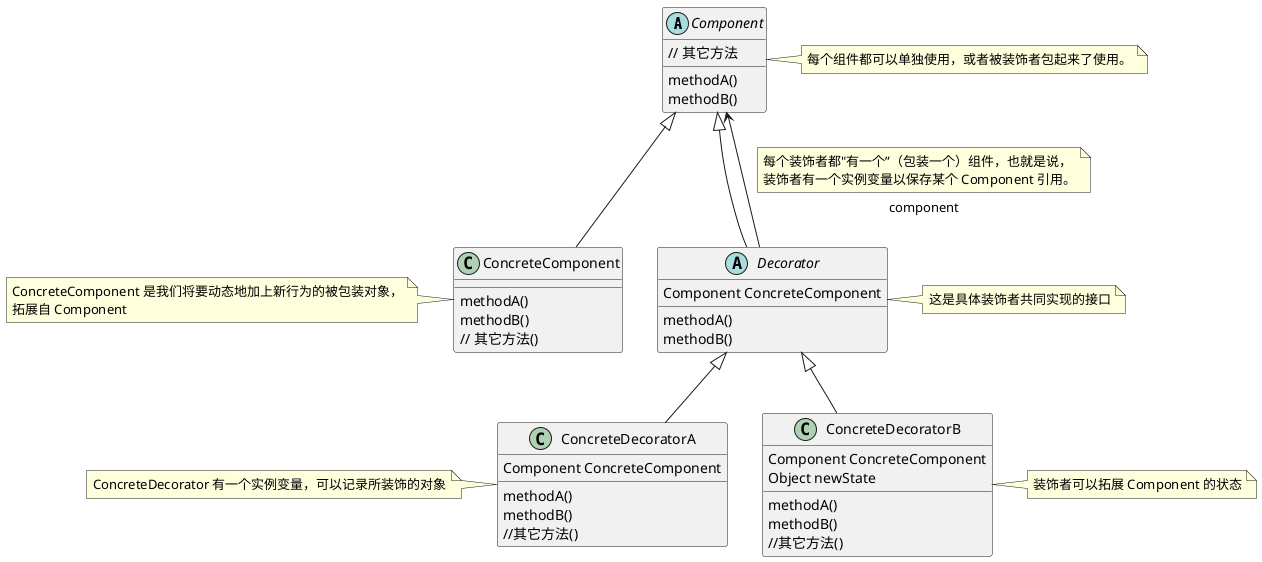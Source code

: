 @startuml
abstract class Component{
    methodA()
    methodB()
    // 其它方法
}

class ConcreteComponent{
    methodA()
    methodB()
    // 其它方法()
}

abstract class Decorator{
    Component ConcreteComponent
    methodA()
    methodB()
}

class ConcreteDecoratorA{
    Component ConcreteComponent
    methodA()
    methodB()
    //其它方法()
}

class ConcreteDecoratorB{
    Component ConcreteComponent
    Object newState
    methodA()
    methodB()
    //其它方法()
}

Component <|-- ConcreteComponent
Component <|-- Decorator
ConcreteComponent -[hidden] Decorator
Decorator <|-- ConcreteDecoratorA
Decorator <|-- ConcreteDecoratorB
ConcreteDecoratorA -[hidden] ConcreteDecoratorB

Component <-- Decorator : component

note top on link
    每个装饰者都"有一个”（包装一个）组件，也就是说，
    装饰者有一个实例变量以保存某个 Component 引用。
end note

note right of Component
   每个组件都可以单独使用，或者被装饰者包起来了使用。
end note

note right of Decorator
    这是具体装饰者共同实现的接口
end note

note left of ConcreteComponent
   ConcreteComponent 是我们将要动态地加上新行为的被包装对象，
   拓展自 Component
end note

note right of ConcreteDecoratorB
    装饰者可以拓展 Component 的状态
end note

note left of ConcreteDecoratorA
    ConcreteDecorator 有一个实例变量，可以记录所装饰的对象
end note
@enduml